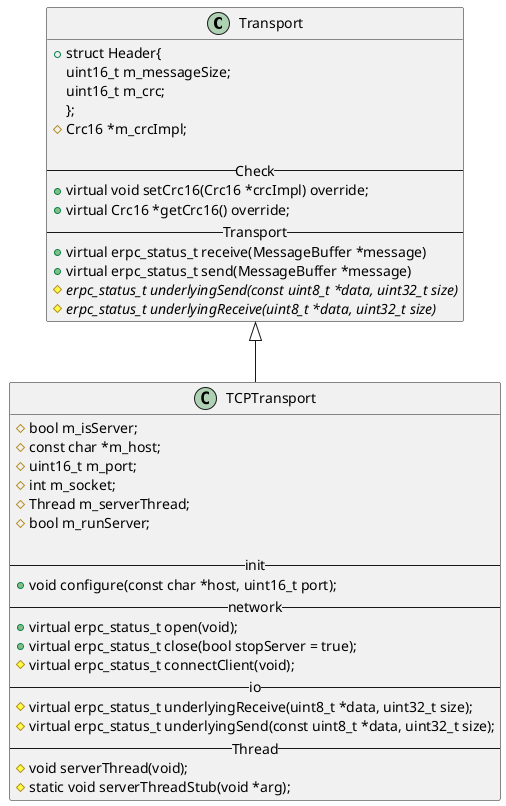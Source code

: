 @startuml Transport

class Transport
{
    +struct Header{
        uint16_t m_messageSize;  
        uint16_t m_crc;          
    };
    #Crc16 *m_crcImpl;  

    --Check--
    +virtual void setCrc16(Crc16 *crcImpl) override;
    +virtual Crc16 *getCrc16() override;
    --Transport--
    +virtual erpc_status_t receive(MessageBuffer *message) 
    +virtual erpc_status_t send(MessageBuffer *message) 
    #{abstract}erpc_status_t underlyingSend(const uint8_t *data, uint32_t size) 
    #{abstract}erpc_status_t underlyingReceive(uint8_t *data, uint32_t size) 
}

 

class TCPTransport extends Transport{
    #bool m_isServer;        
    #const char *m_host;     
    #uint16_t m_port;        
    #int m_socket;           
    #Thread m_serverThread;  
    #bool m_runServer;      

    --init--
    +void configure(const char *host, uint16_t port);
    --network--
    +virtual erpc_status_t open(void);
    +virtual erpc_status_t close(bool stopServer = true);
    #virtual erpc_status_t connectClient(void);
    --io--
    #virtual erpc_status_t underlyingReceive(uint8_t *data, uint32_t size);
    #virtual erpc_status_t underlyingSend(const uint8_t *data, uint32_t size);
    --Thread--
    #void serverThread(void);
    #static void serverThreadStub(void *arg);
}

@enduml